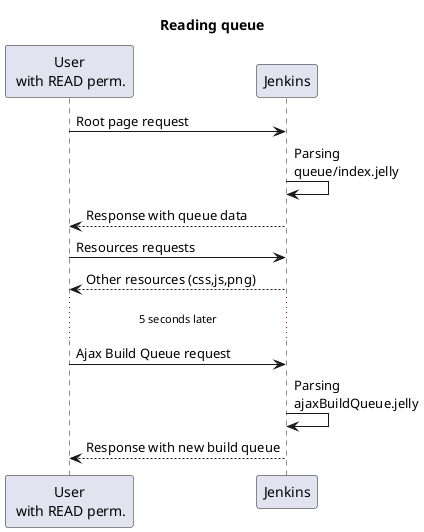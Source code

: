 @startuml
title Reading queue
participant "User\n with READ perm." as User
User-> Jenkins: Root page request
Jenkins -> Jenkins: Parsing \nqueue/index.jelly
Jenkins --> User: Response with queue data
User -> Jenkins: Resources requests
Jenkins --> User: Other resources (css,js,png)
...5 seconds later...
User -> Jenkins: Ajax Build Queue request
Jenkins -> Jenkins: Parsing \najaxBuildQueue.jelly
Jenkins --> User: Response with new build queue
@enduml